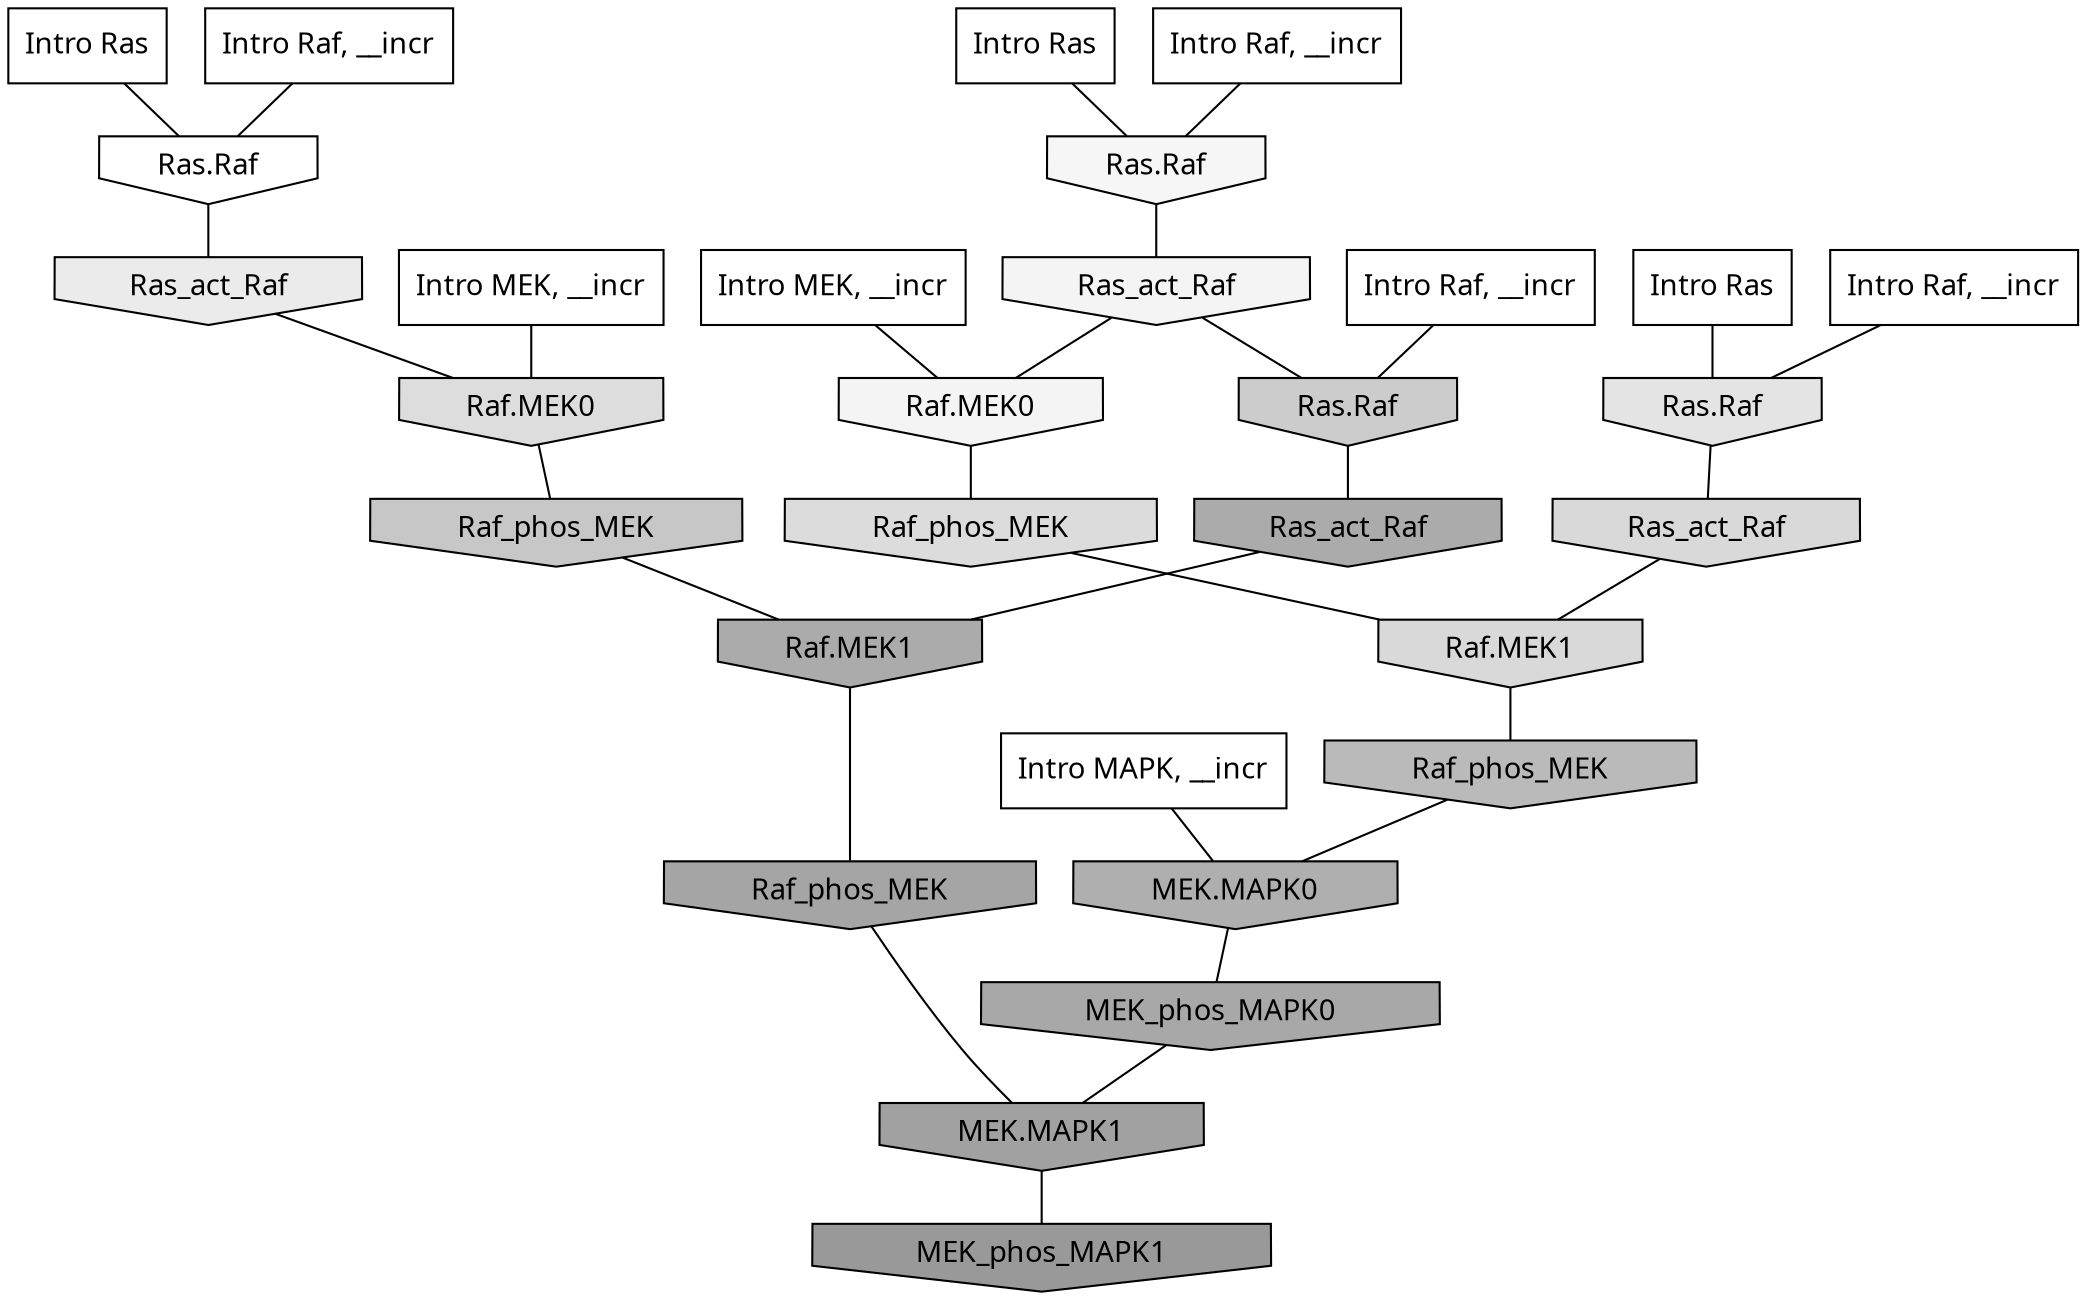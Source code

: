digraph G{
  rankdir="TB";
  ranksep=0.30;
  node [fontname="CMU Serif"];
  edge [fontname="CMU Serif"];
  
  14 [label="Intro Ras", shape=rectangle, style=filled, fillcolor="0.000 0.000 1.000"]
  
  31 [label="Intro Ras", shape=rectangle, style=filled, fillcolor="0.000 0.000 1.000"]
  
  89 [label="Intro Ras", shape=rectangle, style=filled, fillcolor="0.000 0.000 1.000"]
  
  192 [label="Intro Raf, __incr", shape=rectangle, style=filled, fillcolor="0.000 0.000 1.000"]
  
  383 [label="Intro Raf, __incr", shape=rectangle, style=filled, fillcolor="0.000 0.000 1.000"]
  
  668 [label="Intro Raf, __incr", shape=rectangle, style=filled, fillcolor="0.000 0.000 1.000"]
  
  794 [label="Intro Raf, __incr", shape=rectangle, style=filled, fillcolor="0.000 0.000 1.000"]
  
  1176 [label="Intro MEK, __incr", shape=rectangle, style=filled, fillcolor="0.000 0.000 1.000"]
  
  1498 [label="Intro MEK, __incr", shape=rectangle, style=filled, fillcolor="0.000 0.000 1.000"]
  
  2772 [label="Intro MAPK, __incr", shape=rectangle, style=filled, fillcolor="0.000 0.000 1.000"]
  
  3220 [label="Ras.Raf", shape=invhouse, style=filled, fillcolor="0.000 0.000 1.000"]
  
  3541 [label="Ras.Raf", shape=invhouse, style=filled, fillcolor="0.000 0.000 0.962"]
  
  3577 [label="Ras_act_Raf", shape=invhouse, style=filled, fillcolor="0.000 0.000 0.957"]
  
  3579 [label="Raf.MEK0", shape=invhouse, style=filled, fillcolor="0.000 0.000 0.957"]
  
  4025 [label="Ras_act_Raf", shape=invhouse, style=filled, fillcolor="0.000 0.000 0.919"]
  
  4345 [label="Ras.Raf", shape=invhouse, style=filled, fillcolor="0.000 0.000 0.894"]
  
  4780 [label="Raf.MEK0", shape=invhouse, style=filled, fillcolor="0.000 0.000 0.865"]
  
  4858 [label="Raf_phos_MEK", shape=invhouse, style=filled, fillcolor="0.000 0.000 0.860"]
  
  4992 [label="Ras_act_Raf", shape=invhouse, style=filled, fillcolor="0.000 0.000 0.850"]
  
  4994 [label="Raf.MEK1", shape=invhouse, style=filled, fillcolor="0.000 0.000 0.850"]
  
  5890 [label="Ras.Raf", shape=invhouse, style=filled, fillcolor="0.000 0.000 0.797"]
  
  6170 [label="Raf_phos_MEK", shape=invhouse, style=filled, fillcolor="0.000 0.000 0.780"]
  
  7458 [label="Raf_phos_MEK", shape=invhouse, style=filled, fillcolor="0.000 0.000 0.730"]
  
  8835 [label="MEK.MAPK0", shape=invhouse, style=filled, fillcolor="0.000 0.000 0.684"]
  
  9401 [label="Ras_act_Raf", shape=invhouse, style=filled, fillcolor="0.000 0.000 0.669"]
  
  9425 [label="Raf.MEK1", shape=invhouse, style=filled, fillcolor="0.000 0.000 0.668"]
  
  9955 [label="MEK_phos_MAPK0", shape=invhouse, style=filled, fillcolor="0.000 0.000 0.657"]
  
  10432 [label="Raf_phos_MEK", shape=invhouse, style=filled, fillcolor="0.000 0.000 0.646"]
  
  11104 [label="MEK.MAPK1", shape=invhouse, style=filled, fillcolor="0.000 0.000 0.631"]
  
  12787 [label="MEK_phos_MAPK1", shape=invhouse, style=filled, fillcolor="0.000 0.000 0.600"]
  
  
  11104 -> 12787 [dir=none, color="0.000 0.000 0.000"] 
  10432 -> 11104 [dir=none, color="0.000 0.000 0.000"] 
  9955 -> 11104 [dir=none, color="0.000 0.000 0.000"] 
  9425 -> 10432 [dir=none, color="0.000 0.000 0.000"] 
  9401 -> 9425 [dir=none, color="0.000 0.000 0.000"] 
  8835 -> 9955 [dir=none, color="0.000 0.000 0.000"] 
  7458 -> 8835 [dir=none, color="0.000 0.000 0.000"] 
  6170 -> 9425 [dir=none, color="0.000 0.000 0.000"] 
  5890 -> 9401 [dir=none, color="0.000 0.000 0.000"] 
  4994 -> 7458 [dir=none, color="0.000 0.000 0.000"] 
  4992 -> 4994 [dir=none, color="0.000 0.000 0.000"] 
  4858 -> 4994 [dir=none, color="0.000 0.000 0.000"] 
  4780 -> 6170 [dir=none, color="0.000 0.000 0.000"] 
  4345 -> 4992 [dir=none, color="0.000 0.000 0.000"] 
  4025 -> 4780 [dir=none, color="0.000 0.000 0.000"] 
  3579 -> 4858 [dir=none, color="0.000 0.000 0.000"] 
  3577 -> 3579 [dir=none, color="0.000 0.000 0.000"] 
  3577 -> 5890 [dir=none, color="0.000 0.000 0.000"] 
  3541 -> 3577 [dir=none, color="0.000 0.000 0.000"] 
  3220 -> 4025 [dir=none, color="0.000 0.000 0.000"] 
  2772 -> 8835 [dir=none, color="0.000 0.000 0.000"] 
  1498 -> 4780 [dir=none, color="0.000 0.000 0.000"] 
  1176 -> 3579 [dir=none, color="0.000 0.000 0.000"] 
  794 -> 5890 [dir=none, color="0.000 0.000 0.000"] 
  668 -> 3541 [dir=none, color="0.000 0.000 0.000"] 
  383 -> 3220 [dir=none, color="0.000 0.000 0.000"] 
  192 -> 4345 [dir=none, color="0.000 0.000 0.000"] 
  89 -> 3541 [dir=none, color="0.000 0.000 0.000"] 
  31 -> 4345 [dir=none, color="0.000 0.000 0.000"] 
  14 -> 3220 [dir=none, color="0.000 0.000 0.000"] 
  
  }
